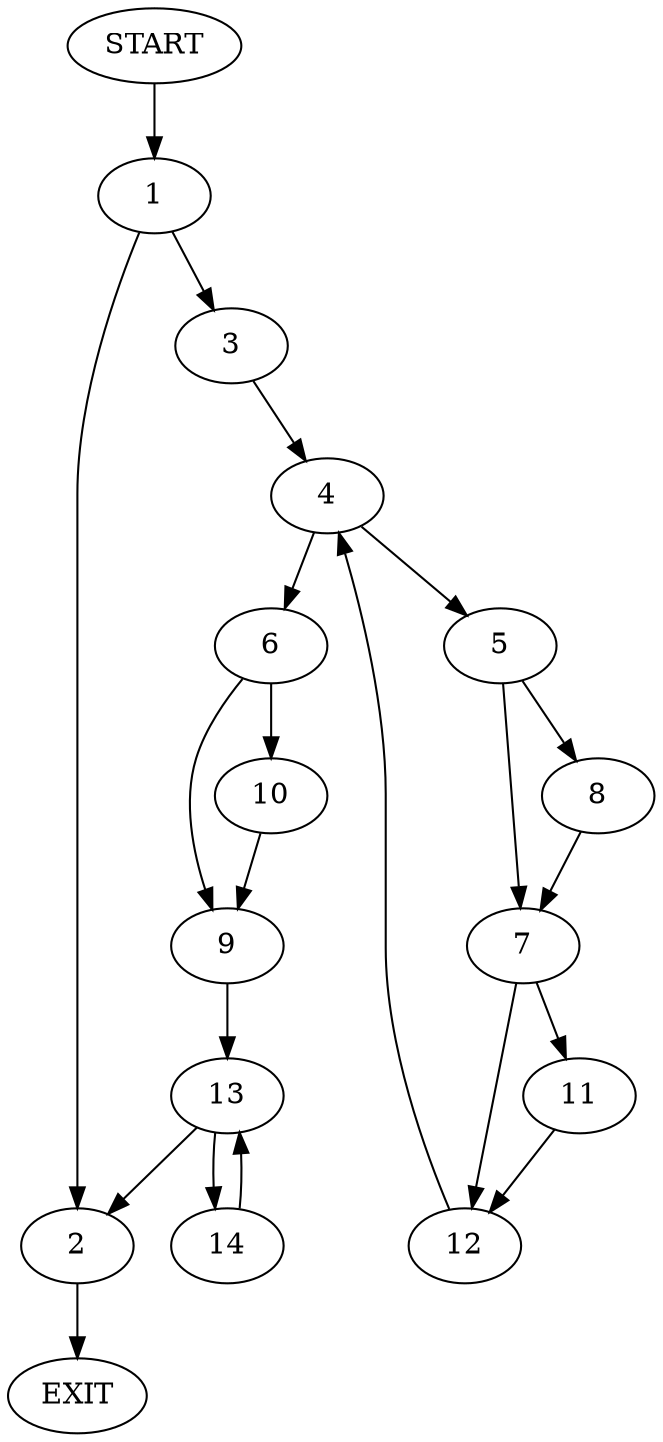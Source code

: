 digraph {
0 [label="START"]
15 [label="EXIT"]
0 -> 1
1 -> 2
1 -> 3
3 -> 4
2 -> 15
4 -> 5
4 -> 6
5 -> 7
5 -> 8
6 -> 9
6 -> 10
7 -> 11
7 -> 12
8 -> 7
12 -> 4
11 -> 12
10 -> 9
9 -> 13
13 -> 2
13 -> 14
14 -> 13
}
